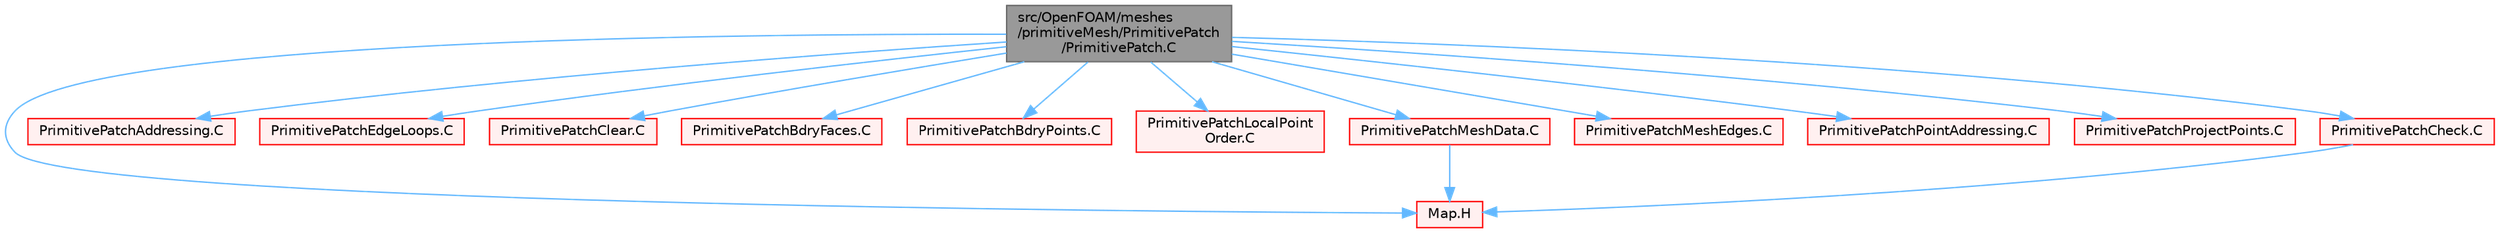 digraph "src/OpenFOAM/meshes/primitiveMesh/PrimitivePatch/PrimitivePatch.C"
{
 // LATEX_PDF_SIZE
  bgcolor="transparent";
  edge [fontname=Helvetica,fontsize=10,labelfontname=Helvetica,labelfontsize=10];
  node [fontname=Helvetica,fontsize=10,shape=box,height=0.2,width=0.4];
  Node1 [id="Node000001",label="src/OpenFOAM/meshes\l/primitiveMesh/PrimitivePatch\l/PrimitivePatch.C",height=0.2,width=0.4,color="gray40", fillcolor="grey60", style="filled", fontcolor="black",tooltip=" "];
  Node1 -> Node2 [id="edge1_Node000001_Node000002",color="steelblue1",style="solid",tooltip=" "];
  Node2 [id="Node000002",label="Map.H",height=0.2,width=0.4,color="red", fillcolor="#FFF0F0", style="filled",URL="$Map_8H.html",tooltip=" "];
  Node1 -> Node85 [id="edge2_Node000001_Node000085",color="steelblue1",style="solid",tooltip=" "];
  Node85 [id="Node000085",label="PrimitivePatchAddressing.C",height=0.2,width=0.4,color="red", fillcolor="#FFF0F0", style="filled",URL="$PrimitivePatchAddressing_8C.html",tooltip="This function calculates the list of patch edges, defined on the list of points supporting the patch...."];
  Node1 -> Node217 [id="edge3_Node000001_Node000217",color="steelblue1",style="solid",tooltip=" "];
  Node217 [id="Node000217",label="PrimitivePatchEdgeLoops.C",height=0.2,width=0.4,color="red", fillcolor="#FFF0F0", style="filled",URL="$PrimitivePatchEdgeLoops_8C.html",tooltip="Create the list of loops of outside vertices. Goes wrong on multiply connected edges (loops will be u..."];
  Node1 -> Node218 [id="edge4_Node000001_Node000218",color="steelblue1",style="solid",tooltip=" "];
  Node218 [id="Node000218",label="PrimitivePatchClear.C",height=0.2,width=0.4,color="red", fillcolor="#FFF0F0", style="filled",URL="$PrimitivePatchClear_8C.html",tooltip=" "];
  Node1 -> Node219 [id="edge5_Node000001_Node000219",color="steelblue1",style="solid",tooltip=" "];
  Node219 [id="Node000219",label="PrimitivePatchBdryFaces.C",height=0.2,width=0.4,color="red", fillcolor="#FFF0F0", style="filled",URL="$PrimitivePatchBdryFaces_8C.html",tooltip=" "];
  Node1 -> Node220 [id="edge6_Node000001_Node000220",color="steelblue1",style="solid",tooltip=" "];
  Node220 [id="Node000220",label="PrimitivePatchBdryPoints.C",height=0.2,width=0.4,color="red", fillcolor="#FFF0F0", style="filled",URL="$PrimitivePatchBdryPoints_8C.html",tooltip=" "];
  Node1 -> Node221 [id="edge7_Node000001_Node000221",color="steelblue1",style="solid",tooltip=" "];
  Node221 [id="Node000221",label="PrimitivePatchLocalPoint\lOrder.C",height=0.2,width=0.4,color="red", fillcolor="#FFF0F0", style="filled",URL="$PrimitivePatchLocalPointOrder_8C.html",tooltip="Orders the local points on the patch for most efficient search."];
  Node1 -> Node224 [id="edge8_Node000001_Node000224",color="steelblue1",style="solid",tooltip=" "];
  Node224 [id="Node000224",label="PrimitivePatchMeshData.C",height=0.2,width=0.4,color="red", fillcolor="#FFF0F0", style="filled",URL="$PrimitivePatchMeshData_8C.html",tooltip=" "];
  Node224 -> Node2 [id="edge9_Node000224_Node000002",color="steelblue1",style="solid",tooltip=" "];
  Node1 -> Node225 [id="edge10_Node000001_Node000225",color="steelblue1",style="solid",tooltip=" "];
  Node225 [id="Node000225",label="PrimitivePatchMeshEdges.C",height=0.2,width=0.4,color="red", fillcolor="#FFF0F0", style="filled",URL="$PrimitivePatchMeshEdges_8C.html",tooltip=" "];
  Node1 -> Node226 [id="edge11_Node000001_Node000226",color="steelblue1",style="solid",tooltip=" "];
  Node226 [id="Node000226",label="PrimitivePatchPointAddressing.C",height=0.2,width=0.4,color="red", fillcolor="#FFF0F0", style="filled",URL="$PrimitivePatchPointAddressing_8C.html",tooltip="Point addressing on the patch: pointEdges and pointFaces."];
  Node1 -> Node227 [id="edge12_Node000001_Node000227",color="steelblue1",style="solid",tooltip=" "];
  Node227 [id="Node000227",label="PrimitivePatchProjectPoints.C",height=0.2,width=0.4,color="red", fillcolor="#FFF0F0", style="filled",URL="$PrimitivePatchProjectPoints_8C.html",tooltip="For every point on the patch find the closest face on the target side. Return a target face label for..."];
  Node1 -> Node229 [id="edge13_Node000001_Node000229",color="steelblue1",style="solid",tooltip=" "];
  Node229 [id="Node000229",label="PrimitivePatchCheck.C",height=0.2,width=0.4,color="red", fillcolor="#FFF0F0", style="filled",URL="$PrimitivePatchCheck_8C.html",tooltip="Checks topology of the patch."];
  Node229 -> Node2 [id="edge14_Node000229_Node000002",color="steelblue1",style="solid",tooltip=" "];
}
